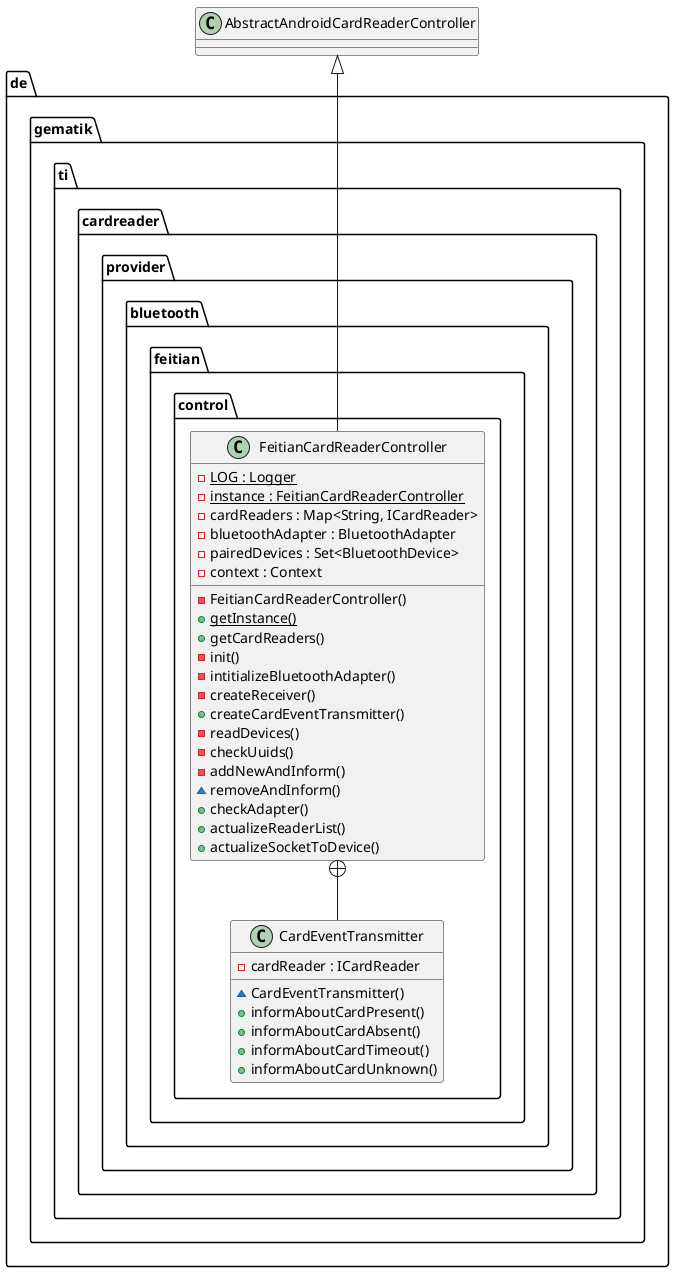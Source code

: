 @startuml

    package de.gematik.ti.cardreader.provider.bluetooth.feitian.control {
      class FeitianCardReaderController {
          {static} - LOG : Logger
          {static} - instance : FeitianCardReaderController
          - cardReaders : Map<String, ICardReader>
          - bluetoothAdapter : BluetoothAdapter
          - pairedDevices : Set<BluetoothDevice>
          - context : Context
          - FeitianCardReaderController()
          {static} + getInstance()
          + getCardReaders()
          - init()
          - intitializeBluetoothAdapter()
          - createReceiver()
          + createCardEventTransmitter()
          - readDevices()
          - checkUuids()
          - addNewAndInform()
          ~ removeAndInform()
          + checkAdapter()
          + actualizeReaderList()
          + actualizeSocketToDevice()
      }
    }

    package de.gematik.ti.cardreader.provider.bluetooth.feitian.control {
      class CardEventTransmitter {
          - cardReader : ICardReader
          ~ CardEventTransmitter()
          + informAboutCardPresent()
          + informAboutCardAbsent()
          + informAboutCardTimeout()
          + informAboutCardUnknown()
      }
    }

    FeitianCardReaderController -up-|> AbstractAndroidCardReaderController
    FeitianCardReaderController +-down- CardEventTransmitter


@enduml